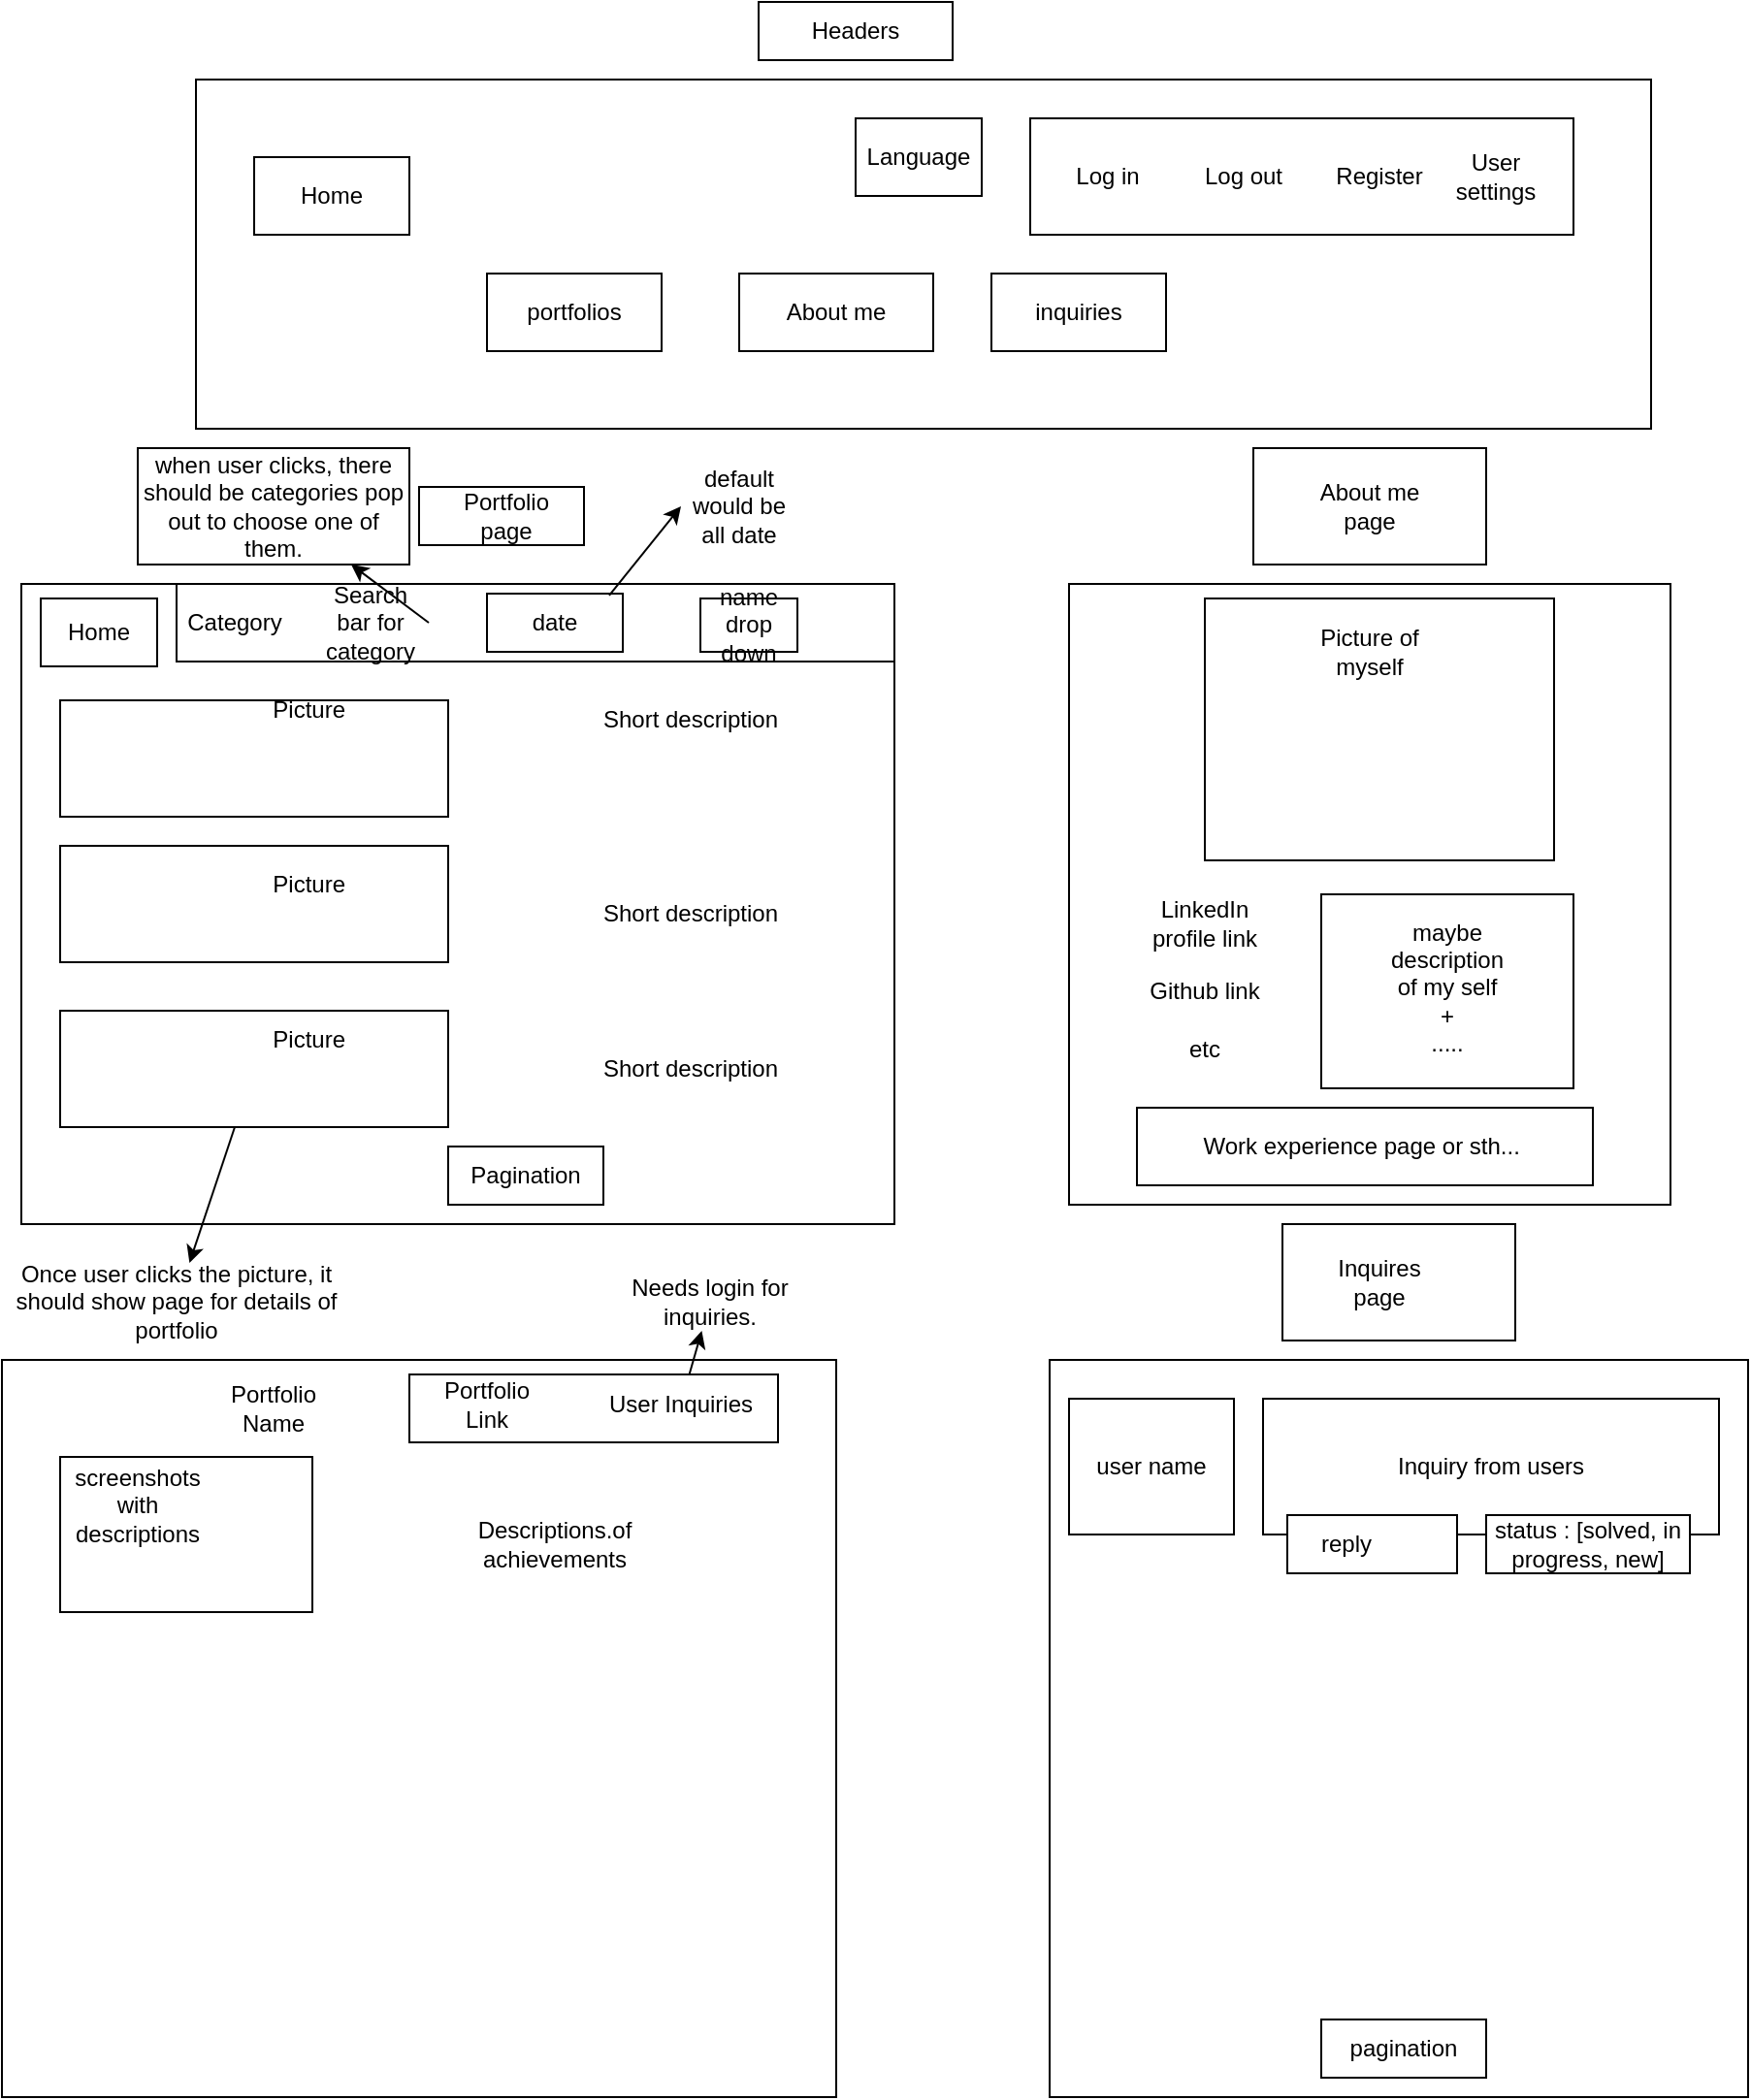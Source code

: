 <mxfile version="24.7.10">
  <diagram name="Page-1" id="iAXYxGSycUud2mYwCvFu">
    <mxGraphModel dx="1804" dy="572" grid="1" gridSize="10" guides="1" tooltips="1" connect="1" arrows="1" fold="1" page="1" pageScale="1" pageWidth="850" pageHeight="1100" math="0" shadow="0">
      <root>
        <mxCell id="0" />
        <mxCell id="1" parent="0" />
        <mxCell id="dPEnXZv2GSq9Q8OQ2n2N-1" value="" style="rounded=0;whiteSpace=wrap;html=1;" vertex="1" parent="1">
          <mxGeometry x="70" y="50" width="750" height="180" as="geometry" />
        </mxCell>
        <mxCell id="dPEnXZv2GSq9Q8OQ2n2N-2" value="Home" style="rounded=0;whiteSpace=wrap;html=1;" vertex="1" parent="1">
          <mxGeometry x="100" y="90" width="80" height="40" as="geometry" />
        </mxCell>
        <mxCell id="dPEnXZv2GSq9Q8OQ2n2N-3" value="portfolios" style="rounded=0;whiteSpace=wrap;html=1;" vertex="1" parent="1">
          <mxGeometry x="220" y="150" width="90" height="40" as="geometry" />
        </mxCell>
        <mxCell id="dPEnXZv2GSq9Q8OQ2n2N-4" value="About me" style="rounded=0;whiteSpace=wrap;html=1;" vertex="1" parent="1">
          <mxGeometry x="350" y="150" width="100" height="40" as="geometry" />
        </mxCell>
        <mxCell id="dPEnXZv2GSq9Q8OQ2n2N-5" value="inquiries" style="rounded=0;whiteSpace=wrap;html=1;" vertex="1" parent="1">
          <mxGeometry x="480" y="150" width="90" height="40" as="geometry" />
        </mxCell>
        <mxCell id="dPEnXZv2GSq9Q8OQ2n2N-6" value="" style="rounded=0;whiteSpace=wrap;html=1;" vertex="1" parent="1">
          <mxGeometry x="500" y="70" width="280" height="60" as="geometry" />
        </mxCell>
        <mxCell id="dPEnXZv2GSq9Q8OQ2n2N-8" value="Log in" style="text;html=1;align=center;verticalAlign=middle;whiteSpace=wrap;rounded=0;" vertex="1" parent="1">
          <mxGeometry x="510" y="85" width="60" height="30" as="geometry" />
        </mxCell>
        <mxCell id="dPEnXZv2GSq9Q8OQ2n2N-9" value="Log out" style="text;html=1;align=center;verticalAlign=middle;whiteSpace=wrap;rounded=0;" vertex="1" parent="1">
          <mxGeometry x="580" y="85" width="60" height="30" as="geometry" />
        </mxCell>
        <mxCell id="dPEnXZv2GSq9Q8OQ2n2N-10" value="Register" style="text;html=1;align=center;verticalAlign=middle;whiteSpace=wrap;rounded=0;" vertex="1" parent="1">
          <mxGeometry x="650" y="85" width="60" height="30" as="geometry" />
        </mxCell>
        <mxCell id="dPEnXZv2GSq9Q8OQ2n2N-11" value="" style="rounded=0;whiteSpace=wrap;html=1;" vertex="1" parent="1">
          <mxGeometry x="-20" y="310" width="450" height="330" as="geometry" />
        </mxCell>
        <mxCell id="dPEnXZv2GSq9Q8OQ2n2N-12" value="&amp;nbsp;" style="text;html=1;align=center;verticalAlign=middle;whiteSpace=wrap;rounded=0;" vertex="1" parent="1">
          <mxGeometry x="420" y="255" width="130" height="30" as="geometry" />
        </mxCell>
        <mxCell id="dPEnXZv2GSq9Q8OQ2n2N-13" value="" style="rounded=0;whiteSpace=wrap;html=1;" vertex="1" parent="1">
          <mxGeometry y="370" width="200" height="60" as="geometry" />
        </mxCell>
        <mxCell id="dPEnXZv2GSq9Q8OQ2n2N-14" value="" style="rounded=0;whiteSpace=wrap;html=1;" vertex="1" parent="1">
          <mxGeometry y="445" width="200" height="60" as="geometry" />
        </mxCell>
        <mxCell id="dPEnXZv2GSq9Q8OQ2n2N-15" value="" style="rounded=0;whiteSpace=wrap;html=1;" vertex="1" parent="1">
          <mxGeometry y="530" width="200" height="60" as="geometry" />
        </mxCell>
        <mxCell id="dPEnXZv2GSq9Q8OQ2n2N-18" value="Short description" style="text;html=1;align=center;verticalAlign=middle;whiteSpace=wrap;rounded=0;" vertex="1" parent="1">
          <mxGeometry x="270" y="350" width="110" height="60" as="geometry" />
        </mxCell>
        <mxCell id="dPEnXZv2GSq9Q8OQ2n2N-19" value="Short description" style="text;html=1;align=center;verticalAlign=middle;whiteSpace=wrap;rounded=0;" vertex="1" parent="1">
          <mxGeometry x="270" y="450" width="110" height="60" as="geometry" />
        </mxCell>
        <mxCell id="dPEnXZv2GSq9Q8OQ2n2N-20" value="Short description" style="text;html=1;align=center;verticalAlign=middle;whiteSpace=wrap;rounded=0;" vertex="1" parent="1">
          <mxGeometry x="270" y="530" width="110" height="60" as="geometry" />
        </mxCell>
        <mxCell id="dPEnXZv2GSq9Q8OQ2n2N-21" value="Picture&amp;nbsp;" style="text;html=1;align=center;verticalAlign=middle;whiteSpace=wrap;rounded=0;" vertex="1" parent="1">
          <mxGeometry x="100" y="360" width="60" height="30" as="geometry" />
        </mxCell>
        <mxCell id="dPEnXZv2GSq9Q8OQ2n2N-22" value="" style="rounded=0;whiteSpace=wrap;html=1;" vertex="1" parent="1">
          <mxGeometry x="60" y="310" width="370" height="40" as="geometry" />
        </mxCell>
        <mxCell id="dPEnXZv2GSq9Q8OQ2n2N-23" value="Picture&amp;nbsp;" style="text;html=1;align=center;verticalAlign=middle;whiteSpace=wrap;rounded=0;" vertex="1" parent="1">
          <mxGeometry x="100" y="450" width="60" height="30" as="geometry" />
        </mxCell>
        <mxCell id="dPEnXZv2GSq9Q8OQ2n2N-24" value="Picture&amp;nbsp;" style="text;html=1;align=center;verticalAlign=middle;whiteSpace=wrap;rounded=0;" vertex="1" parent="1">
          <mxGeometry x="100" y="530" width="60" height="30" as="geometry" />
        </mxCell>
        <mxCell id="dPEnXZv2GSq9Q8OQ2n2N-25" value="Category" style="text;html=1;align=center;verticalAlign=middle;whiteSpace=wrap;rounded=0;" vertex="1" parent="1">
          <mxGeometry x="60" y="315" width="60" height="30" as="geometry" />
        </mxCell>
        <mxCell id="dPEnXZv2GSq9Q8OQ2n2N-28" value="Search bar for category" style="text;html=1;align=center;verticalAlign=middle;whiteSpace=wrap;rounded=0;" vertex="1" parent="1">
          <mxGeometry x="130" y="315" width="60" height="30" as="geometry" />
        </mxCell>
        <mxCell id="dPEnXZv2GSq9Q8OQ2n2N-29" value="" style="endArrow=classic;html=1;rounded=0;exitX=1;exitY=0.5;exitDx=0;exitDy=0;" edge="1" parent="1" source="dPEnXZv2GSq9Q8OQ2n2N-28" target="dPEnXZv2GSq9Q8OQ2n2N-30">
          <mxGeometry width="50" height="50" relative="1" as="geometry">
            <mxPoint x="410" y="450" as="sourcePoint" />
            <mxPoint x="130" y="290" as="targetPoint" />
          </mxGeometry>
        </mxCell>
        <mxCell id="dPEnXZv2GSq9Q8OQ2n2N-30" value="when user clicks, there should be categories pop out to choose one of them." style="rounded=0;whiteSpace=wrap;html=1;" vertex="1" parent="1">
          <mxGeometry x="40" y="240" width="140" height="60" as="geometry" />
        </mxCell>
        <mxCell id="dPEnXZv2GSq9Q8OQ2n2N-31" value="Pagination" style="rounded=0;whiteSpace=wrap;html=1;" vertex="1" parent="1">
          <mxGeometry x="200" y="600" width="80" height="30" as="geometry" />
        </mxCell>
        <mxCell id="dPEnXZv2GSq9Q8OQ2n2N-32" value="Language" style="rounded=0;whiteSpace=wrap;html=1;" vertex="1" parent="1">
          <mxGeometry x="410" y="70" width="65" height="40" as="geometry" />
        </mxCell>
        <mxCell id="dPEnXZv2GSq9Q8OQ2n2N-33" value="" style="rounded=0;whiteSpace=wrap;html=1;" vertex="1" parent="1">
          <mxGeometry x="520" y="310" width="310" height="320" as="geometry" />
        </mxCell>
        <mxCell id="dPEnXZv2GSq9Q8OQ2n2N-35" value="date" style="rounded=0;whiteSpace=wrap;html=1;" vertex="1" parent="1">
          <mxGeometry x="220" y="315" width="70" height="30" as="geometry" />
        </mxCell>
        <mxCell id="dPEnXZv2GSq9Q8OQ2n2N-36" value="name drop down" style="rounded=0;whiteSpace=wrap;html=1;" vertex="1" parent="1">
          <mxGeometry x="330" y="317.5" width="50" height="27.5" as="geometry" />
        </mxCell>
        <mxCell id="dPEnXZv2GSq9Q8OQ2n2N-37" value="" style="endArrow=classic;html=1;rounded=0;exitX=0.9;exitY=0.033;exitDx=0;exitDy=0;exitPerimeter=0;entryX=0;entryY=0.5;entryDx=0;entryDy=0;" edge="1" parent="1" source="dPEnXZv2GSq9Q8OQ2n2N-35" target="dPEnXZv2GSq9Q8OQ2n2N-38">
          <mxGeometry width="50" height="50" relative="1" as="geometry">
            <mxPoint x="400" y="430" as="sourcePoint" />
            <mxPoint x="450" y="380" as="targetPoint" />
          </mxGeometry>
        </mxCell>
        <mxCell id="dPEnXZv2GSq9Q8OQ2n2N-38" value="default would be all date" style="text;html=1;align=center;verticalAlign=middle;whiteSpace=wrap;rounded=0;" vertex="1" parent="1">
          <mxGeometry x="320" y="255" width="60" height="30" as="geometry" />
        </mxCell>
        <mxCell id="dPEnXZv2GSq9Q8OQ2n2N-40" value="Home" style="rounded=0;whiteSpace=wrap;html=1;" vertex="1" parent="1">
          <mxGeometry x="-10" y="317.5" width="60" height="35" as="geometry" />
        </mxCell>
        <mxCell id="dPEnXZv2GSq9Q8OQ2n2N-41" value="" style="endArrow=classic;html=1;rounded=0;" edge="1" parent="1" source="dPEnXZv2GSq9Q8OQ2n2N-15" target="dPEnXZv2GSq9Q8OQ2n2N-42">
          <mxGeometry width="50" height="50" relative="1" as="geometry">
            <mxPoint x="400" y="640" as="sourcePoint" />
            <mxPoint x="60" y="720" as="targetPoint" />
          </mxGeometry>
        </mxCell>
        <mxCell id="dPEnXZv2GSq9Q8OQ2n2N-42" value="Once user clicks the picture, it should show page for details of portfolio" style="text;html=1;align=center;verticalAlign=middle;whiteSpace=wrap;rounded=0;" vertex="1" parent="1">
          <mxGeometry x="-30" y="660" width="180" height="40" as="geometry" />
        </mxCell>
        <mxCell id="dPEnXZv2GSq9Q8OQ2n2N-43" value="" style="rounded=0;whiteSpace=wrap;html=1;" vertex="1" parent="1">
          <mxGeometry x="-30" y="710" width="430" height="380" as="geometry" />
        </mxCell>
        <mxCell id="dPEnXZv2GSq9Q8OQ2n2N-44" value="Portfolio Name" style="text;html=1;align=center;verticalAlign=middle;whiteSpace=wrap;rounded=0;" vertex="1" parent="1">
          <mxGeometry x="80" y="720" width="60" height="30" as="geometry" />
        </mxCell>
        <mxCell id="dPEnXZv2GSq9Q8OQ2n2N-45" value="" style="rounded=0;whiteSpace=wrap;html=1;" vertex="1" parent="1">
          <mxGeometry y="760" width="130" height="80" as="geometry" />
        </mxCell>
        <mxCell id="dPEnXZv2GSq9Q8OQ2n2N-46" value="screenshots with descriptions" style="text;html=1;align=center;verticalAlign=middle;whiteSpace=wrap;rounded=0;" vertex="1" parent="1">
          <mxGeometry x="10" y="770" width="60" height="30" as="geometry" />
        </mxCell>
        <mxCell id="dPEnXZv2GSq9Q8OQ2n2N-47" value="Descriptions.of&lt;div&gt;achievements&lt;/div&gt;" style="text;html=1;align=center;verticalAlign=middle;whiteSpace=wrap;rounded=0;" vertex="1" parent="1">
          <mxGeometry x="185" y="790" width="140" height="30" as="geometry" />
        </mxCell>
        <mxCell id="dPEnXZv2GSq9Q8OQ2n2N-50" value="" style="rounded=0;whiteSpace=wrap;html=1;" vertex="1" parent="1">
          <mxGeometry x="180" y="717.5" width="190" height="35" as="geometry" />
        </mxCell>
        <mxCell id="dPEnXZv2GSq9Q8OQ2n2N-51" value="Portfolio Link" style="text;html=1;align=center;verticalAlign=middle;whiteSpace=wrap;rounded=0;" vertex="1" parent="1">
          <mxGeometry x="190" y="717.5" width="60" height="30" as="geometry" />
        </mxCell>
        <mxCell id="dPEnXZv2GSq9Q8OQ2n2N-52" value="User Inquiries" style="text;html=1;align=center;verticalAlign=middle;whiteSpace=wrap;rounded=0;" vertex="1" parent="1">
          <mxGeometry x="280" y="717.5" width="80" height="30" as="geometry" />
        </mxCell>
        <mxCell id="dPEnXZv2GSq9Q8OQ2n2N-53" value="" style="endArrow=classic;html=1;rounded=0;" edge="1" parent="1" source="dPEnXZv2GSq9Q8OQ2n2N-52" target="dPEnXZv2GSq9Q8OQ2n2N-54">
          <mxGeometry width="50" height="50" relative="1" as="geometry">
            <mxPoint x="400" y="870" as="sourcePoint" />
            <mxPoint x="320" y="680" as="targetPoint" />
          </mxGeometry>
        </mxCell>
        <mxCell id="dPEnXZv2GSq9Q8OQ2n2N-54" value="Needs login for inquiries." style="text;html=1;align=center;verticalAlign=middle;whiteSpace=wrap;rounded=0;" vertex="1" parent="1">
          <mxGeometry x="290" y="665" width="90" height="30" as="geometry" />
        </mxCell>
        <mxCell id="dPEnXZv2GSq9Q8OQ2n2N-55" value="" style="rounded=0;whiteSpace=wrap;html=1;" vertex="1" parent="1">
          <mxGeometry x="590" y="317.5" width="180" height="135" as="geometry" />
        </mxCell>
        <mxCell id="dPEnXZv2GSq9Q8OQ2n2N-56" value="Picture of myself" style="text;html=1;align=center;verticalAlign=middle;whiteSpace=wrap;rounded=0;" vertex="1" parent="1">
          <mxGeometry x="645" y="330" width="60" height="30" as="geometry" />
        </mxCell>
        <mxCell id="dPEnXZv2GSq9Q8OQ2n2N-57" value="LinkedIn profile link" style="text;html=1;align=center;verticalAlign=middle;whiteSpace=wrap;rounded=0;" vertex="1" parent="1">
          <mxGeometry x="560" y="470" width="60" height="30" as="geometry" />
        </mxCell>
        <mxCell id="dPEnXZv2GSq9Q8OQ2n2N-59" value="Github link" style="text;html=1;align=center;verticalAlign=middle;whiteSpace=wrap;rounded=0;" vertex="1" parent="1">
          <mxGeometry x="560" y="505" width="60" height="30" as="geometry" />
        </mxCell>
        <mxCell id="dPEnXZv2GSq9Q8OQ2n2N-60" value="etc" style="text;html=1;align=center;verticalAlign=middle;whiteSpace=wrap;rounded=0;" vertex="1" parent="1">
          <mxGeometry x="560" y="535" width="60" height="30" as="geometry" />
        </mxCell>
        <mxCell id="dPEnXZv2GSq9Q8OQ2n2N-61" value="" style="rounded=0;whiteSpace=wrap;html=1;" vertex="1" parent="1">
          <mxGeometry x="510" y="710" width="360" height="380" as="geometry" />
        </mxCell>
        <mxCell id="dPEnXZv2GSq9Q8OQ2n2N-62" value="User settings" style="text;html=1;align=center;verticalAlign=middle;whiteSpace=wrap;rounded=0;" vertex="1" parent="1">
          <mxGeometry x="710" y="85" width="60" height="30" as="geometry" />
        </mxCell>
        <mxCell id="dPEnXZv2GSq9Q8OQ2n2N-63" value="" style="rounded=0;whiteSpace=wrap;html=1;" vertex="1" parent="1">
          <mxGeometry x="650" y="470" width="130" height="100" as="geometry" />
        </mxCell>
        <mxCell id="dPEnXZv2GSq9Q8OQ2n2N-64" value="maybe description&lt;div&gt;of my self&lt;/div&gt;&lt;div&gt;+&lt;/div&gt;&lt;div&gt;.....&lt;/div&gt;" style="text;html=1;align=center;verticalAlign=middle;whiteSpace=wrap;rounded=0;" vertex="1" parent="1">
          <mxGeometry x="670" y="480" width="90" height="75" as="geometry" />
        </mxCell>
        <mxCell id="dPEnXZv2GSq9Q8OQ2n2N-66" value="Work experience page or sth...&amp;nbsp;" style="rounded=0;whiteSpace=wrap;html=1;" vertex="1" parent="1">
          <mxGeometry x="555" y="580" width="235" height="40" as="geometry" />
        </mxCell>
        <mxCell id="dPEnXZv2GSq9Q8OQ2n2N-69" value="" style="rounded=0;whiteSpace=wrap;html=1;" vertex="1" parent="1">
          <mxGeometry x="630" y="640" width="120" height="60" as="geometry" />
        </mxCell>
        <mxCell id="dPEnXZv2GSq9Q8OQ2n2N-70" value="Inquires page" style="text;html=1;align=center;verticalAlign=middle;whiteSpace=wrap;rounded=0;" vertex="1" parent="1">
          <mxGeometry x="650" y="655" width="60" height="30" as="geometry" />
        </mxCell>
        <mxCell id="dPEnXZv2GSq9Q8OQ2n2N-71" value="" style="rounded=0;whiteSpace=wrap;html=1;" vertex="1" parent="1">
          <mxGeometry x="615" y="240" width="120" height="60" as="geometry" />
        </mxCell>
        <mxCell id="dPEnXZv2GSq9Q8OQ2n2N-72" value="" style="rounded=0;whiteSpace=wrap;html=1;" vertex="1" parent="1">
          <mxGeometry x="185" y="260" width="85" height="30" as="geometry" />
        </mxCell>
        <mxCell id="dPEnXZv2GSq9Q8OQ2n2N-73" value="Portfolio page" style="text;html=1;align=center;verticalAlign=middle;whiteSpace=wrap;rounded=0;" vertex="1" parent="1">
          <mxGeometry x="200" y="260" width="60" height="30" as="geometry" />
        </mxCell>
        <mxCell id="dPEnXZv2GSq9Q8OQ2n2N-76" value="About me page" style="text;html=1;align=center;verticalAlign=middle;whiteSpace=wrap;rounded=0;" vertex="1" parent="1">
          <mxGeometry x="645" y="255" width="60" height="30" as="geometry" />
        </mxCell>
        <mxCell id="dPEnXZv2GSq9Q8OQ2n2N-77" value="Headers" style="rounded=0;whiteSpace=wrap;html=1;" vertex="1" parent="1">
          <mxGeometry x="360" y="10" width="100" height="30" as="geometry" />
        </mxCell>
        <mxCell id="dPEnXZv2GSq9Q8OQ2n2N-78" value="Inquiry from users" style="rounded=0;whiteSpace=wrap;html=1;" vertex="1" parent="1">
          <mxGeometry x="620" y="730" width="235" height="70" as="geometry" />
        </mxCell>
        <mxCell id="dPEnXZv2GSq9Q8OQ2n2N-79" value="pagination" style="rounded=0;whiteSpace=wrap;html=1;" vertex="1" parent="1">
          <mxGeometry x="650" y="1050" width="85" height="30" as="geometry" />
        </mxCell>
        <mxCell id="dPEnXZv2GSq9Q8OQ2n2N-80" value="user name" style="rounded=0;whiteSpace=wrap;html=1;" vertex="1" parent="1">
          <mxGeometry x="520" y="730" width="85" height="70" as="geometry" />
        </mxCell>
        <mxCell id="dPEnXZv2GSq9Q8OQ2n2N-81" value="" style="rounded=0;whiteSpace=wrap;html=1;" vertex="1" parent="1">
          <mxGeometry x="632.5" y="790" width="87.5" height="30" as="geometry" />
        </mxCell>
        <mxCell id="dPEnXZv2GSq9Q8OQ2n2N-82" value="reply" style="text;html=1;align=center;verticalAlign=middle;whiteSpace=wrap;rounded=0;" vertex="1" parent="1">
          <mxGeometry x="632.5" y="790" width="60" height="30" as="geometry" />
        </mxCell>
        <mxCell id="dPEnXZv2GSq9Q8OQ2n2N-83" value="status : [solved, in progress, new]" style="rounded=0;whiteSpace=wrap;html=1;" vertex="1" parent="1">
          <mxGeometry x="735" y="790" width="105" height="30" as="geometry" />
        </mxCell>
      </root>
    </mxGraphModel>
  </diagram>
</mxfile>
